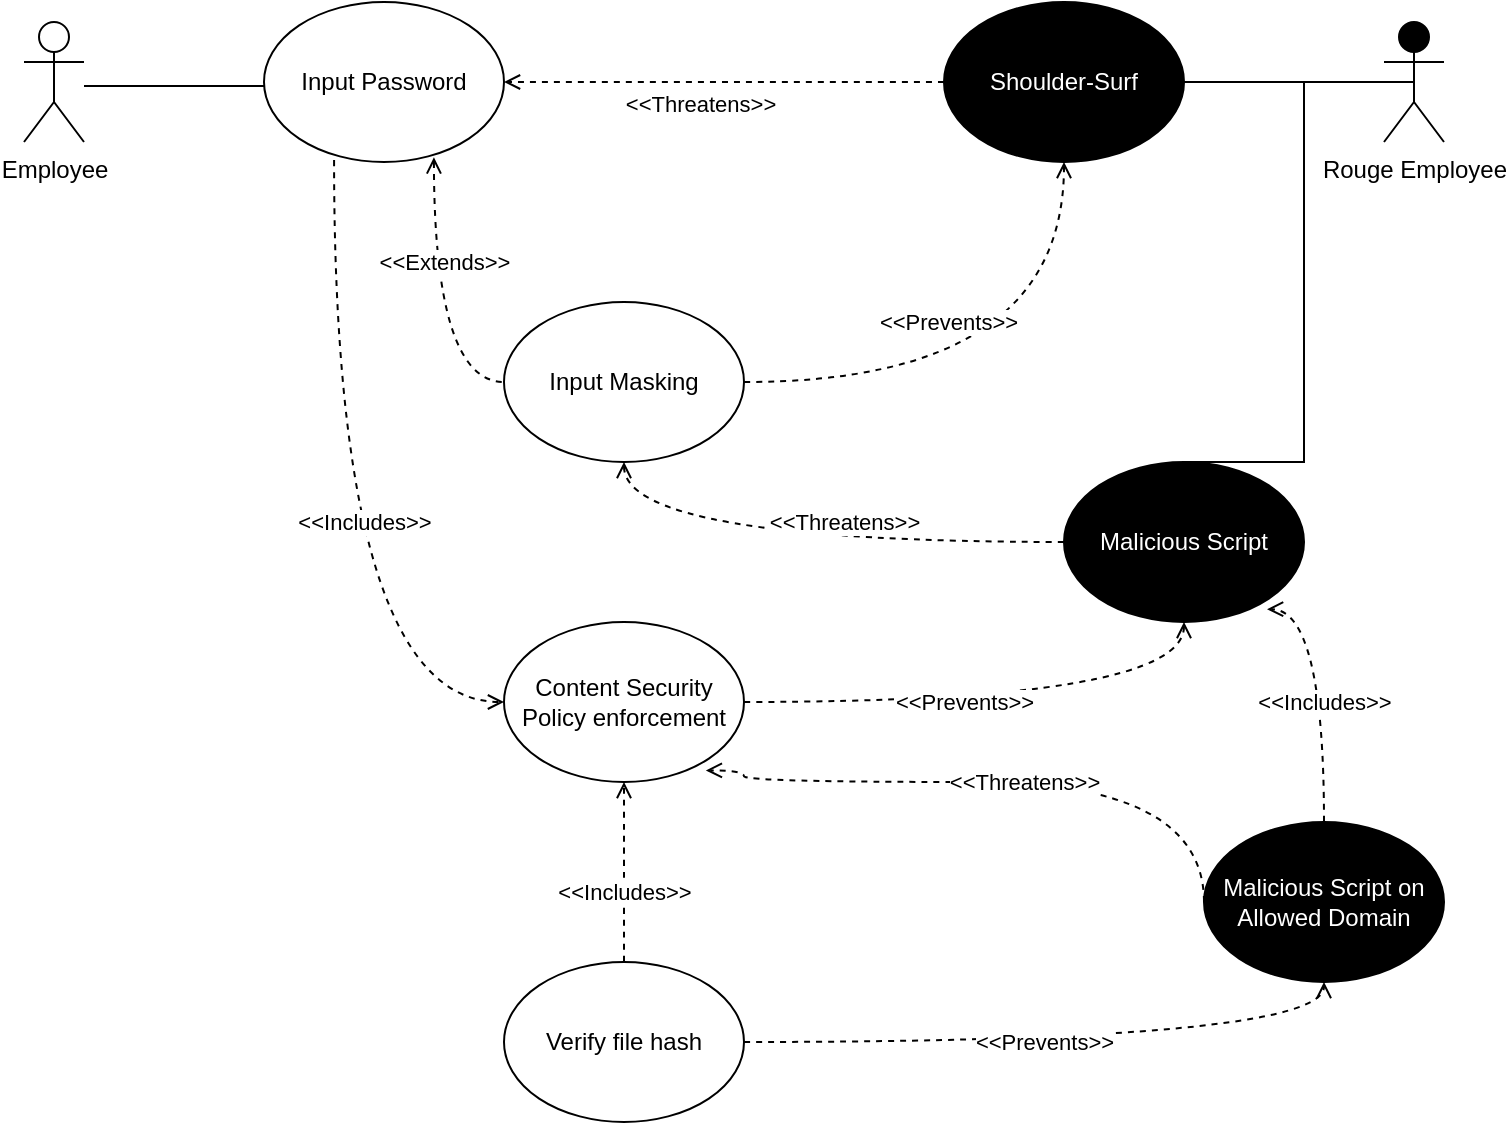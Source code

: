 <mxfile version="28.2.4">
  <diagram name="Page-1" id="rfvgk1_Xvf7W-zRy6Osu">
    <mxGraphModel dx="325" dy="554" grid="1" gridSize="10" guides="1" tooltips="1" connect="1" arrows="1" fold="1" page="1" pageScale="1" pageWidth="850" pageHeight="1100" math="0" shadow="0">
      <root>
        <mxCell id="0" />
        <mxCell id="1" parent="0" />
        <mxCell id="4Z2WuEY1jLkkA-Q5fhWf-1" value="Employee" style="shape=umlActor;verticalLabelPosition=bottom;verticalAlign=top;html=1;outlineConnect=0;fillColor=#FFFFFF;" vertex="1" parent="1">
          <mxGeometry x="80" y="180" width="30" height="60" as="geometry" />
        </mxCell>
        <mxCell id="4Z2WuEY1jLkkA-Q5fhWf-2" value="" style="endArrow=none;html=1;" edge="1" parent="1">
          <mxGeometry width="50" height="50" relative="1" as="geometry">
            <mxPoint x="110" y="212" as="sourcePoint" />
            <mxPoint x="200" y="212" as="targetPoint" />
          </mxGeometry>
        </mxCell>
        <mxCell id="4Z2WuEY1jLkkA-Q5fhWf-4" value="Input Password" style="ellipse;whiteSpace=wrap;html=1;fillColor=#FFFFFF;fontColor=light-dark(#000000,#000000);" vertex="1" parent="1">
          <mxGeometry x="200" y="170" width="120" height="80" as="geometry" />
        </mxCell>
        <mxCell id="4Z2WuEY1jLkkA-Q5fhWf-5" value="Input Masking" style="ellipse;whiteSpace=wrap;html=1;fillColor=#FFFFFF;fontColor=light-dark(#000000,#000000);" vertex="1" parent="1">
          <mxGeometry x="320" y="320" width="120" height="80" as="geometry" />
        </mxCell>
        <mxCell id="4Z2WuEY1jLkkA-Q5fhWf-6" value="" style="endArrow=none;dashed=1;html=1;entryX=0;entryY=0.5;entryDx=0;entryDy=0;edgeStyle=orthogonalEdgeStyle;curved=1;endFill=0;strokeWidth=1;exitX=0.708;exitY=0.971;exitDx=0;exitDy=0;exitPerimeter=0;startArrow=open;startFill=0;" edge="1" parent="1" source="4Z2WuEY1jLkkA-Q5fhWf-4" target="4Z2WuEY1jLkkA-Q5fhWf-5">
          <mxGeometry width="50" height="50" relative="1" as="geometry">
            <mxPoint x="180" y="340" as="sourcePoint" />
            <mxPoint x="170" y="320" as="targetPoint" />
          </mxGeometry>
        </mxCell>
        <mxCell id="4Z2WuEY1jLkkA-Q5fhWf-8" style="edgeStyle=orthogonalEdgeStyle;rounded=0;orthogonalLoop=1;jettySize=auto;html=1;entryX=1;entryY=0.5;entryDx=0;entryDy=0;endArrow=none;endFill=0;" edge="1" parent="1" source="4Z2WuEY1jLkkA-Q5fhWf-9">
          <mxGeometry relative="1" as="geometry">
            <mxPoint x="660" y="210" as="targetPoint" />
          </mxGeometry>
        </mxCell>
        <mxCell id="4Z2WuEY1jLkkA-Q5fhWf-9" value="Rouge Employee" style="shape=umlActor;verticalLabelPosition=bottom;verticalAlign=top;html=1;outlineConnect=0;fillColor=#000000;" vertex="1" parent="1">
          <mxGeometry x="760" y="180" width="30" height="60" as="geometry" />
        </mxCell>
        <mxCell id="4Z2WuEY1jLkkA-Q5fhWf-10" style="edgeStyle=orthogonalEdgeStyle;curved=1;rounded=0;orthogonalLoop=1;jettySize=auto;html=1;entryX=1;entryY=0.5;entryDx=0;entryDy=0;dashed=1;endArrow=open;endFill=0;strokeWidth=1;" edge="1" parent="1" source="4Z2WuEY1jLkkA-Q5fhWf-12">
          <mxGeometry relative="1" as="geometry">
            <mxPoint x="320" y="210" as="targetPoint" />
          </mxGeometry>
        </mxCell>
        <mxCell id="4Z2WuEY1jLkkA-Q5fhWf-11" value="&amp;lt;&amp;lt;Threatens&amp;gt;&amp;gt;" style="edgeLabel;html=1;align=center;verticalAlign=middle;resizable=0;points=[];" vertex="1" connectable="0" parent="4Z2WuEY1jLkkA-Q5fhWf-10">
          <mxGeometry x="0.114" y="1" relative="1" as="geometry">
            <mxPoint y="9" as="offset" />
          </mxGeometry>
        </mxCell>
        <mxCell id="4Z2WuEY1jLkkA-Q5fhWf-12" value="Shoulder-Surf" style="ellipse;whiteSpace=wrap;html=1;fillColor=#000000;fontColor=#FFFFFF;" vertex="1" parent="1">
          <mxGeometry x="540" y="170" width="120" height="80" as="geometry" />
        </mxCell>
        <mxCell id="4Z2WuEY1jLkkA-Q5fhWf-13" style="edgeStyle=orthogonalEdgeStyle;curved=1;rounded=0;orthogonalLoop=1;jettySize=auto;html=1;dashed=1;endArrow=open;endFill=0;strokeWidth=1;exitX=1;exitY=0.5;exitDx=0;exitDy=0;entryX=0.5;entryY=1;entryDx=0;entryDy=0;" edge="1" parent="1" source="4Z2WuEY1jLkkA-Q5fhWf-5" target="4Z2WuEY1jLkkA-Q5fhWf-12">
          <mxGeometry relative="1" as="geometry">
            <mxPoint x="430" y="280" as="targetPoint" />
            <mxPoint x="440" y="350" as="sourcePoint" />
          </mxGeometry>
        </mxCell>
        <mxCell id="4Z2WuEY1jLkkA-Q5fhWf-14" value="&amp;lt;&amp;lt;Prevents&amp;gt;&amp;gt;" style="edgeLabel;html=1;align=center;verticalAlign=middle;resizable=0;points=[];" vertex="1" connectable="0" parent="4Z2WuEY1jLkkA-Q5fhWf-13">
          <mxGeometry x="-0.229" y="23" relative="1" as="geometry">
            <mxPoint x="-2" y="-7" as="offset" />
          </mxGeometry>
        </mxCell>
        <mxCell id="4Z2WuEY1jLkkA-Q5fhWf-17" value="Malicious Script" style="ellipse;whiteSpace=wrap;html=1;fillColor=#000000;fontColor=#FFFFFF;" vertex="1" parent="1">
          <mxGeometry x="600" y="400" width="120" height="80" as="geometry" />
        </mxCell>
        <mxCell id="4Z2WuEY1jLkkA-Q5fhWf-18" style="edgeStyle=orthogonalEdgeStyle;rounded=0;orthogonalLoop=1;jettySize=auto;html=1;endArrow=none;endFill=0;exitX=0.5;exitY=0.5;exitDx=0;exitDy=0;exitPerimeter=0;entryX=0.5;entryY=0;entryDx=0;entryDy=0;" edge="1" parent="1">
          <mxGeometry relative="1" as="geometry">
            <mxPoint x="660" y="400" as="targetPoint" />
            <mxPoint x="775" y="210" as="sourcePoint" />
            <Array as="points">
              <mxPoint x="720" y="210" />
              <mxPoint x="720" y="400" />
            </Array>
          </mxGeometry>
        </mxCell>
        <mxCell id="4Z2WuEY1jLkkA-Q5fhWf-19" style="edgeStyle=orthogonalEdgeStyle;curved=1;rounded=0;orthogonalLoop=1;jettySize=auto;html=1;dashed=1;endArrow=open;endFill=0;strokeWidth=1;exitX=0;exitY=0.5;exitDx=0;exitDy=0;entryX=0.5;entryY=1;entryDx=0;entryDy=0;" edge="1" parent="1" source="4Z2WuEY1jLkkA-Q5fhWf-17" target="4Z2WuEY1jLkkA-Q5fhWf-5">
          <mxGeometry relative="1" as="geometry">
            <mxPoint x="450" y="510" as="targetPoint" />
            <mxPoint x="670" y="510" as="sourcePoint" />
            <Array as="points">
              <mxPoint x="380" y="440" />
            </Array>
          </mxGeometry>
        </mxCell>
        <mxCell id="4Z2WuEY1jLkkA-Q5fhWf-20" value="&amp;lt;&amp;lt;Threatens&amp;gt;&amp;gt;" style="edgeLabel;html=1;align=center;verticalAlign=middle;resizable=0;points=[];" vertex="1" connectable="0" parent="4Z2WuEY1jLkkA-Q5fhWf-19">
          <mxGeometry x="0.114" y="1" relative="1" as="geometry">
            <mxPoint x="35" y="-11" as="offset" />
          </mxGeometry>
        </mxCell>
        <mxCell id="4Z2WuEY1jLkkA-Q5fhWf-21" value="Content Security Policy enforcement" style="ellipse;whiteSpace=wrap;html=1;fillColor=#FFFFFF;fontColor=light-dark(#000000,#000000);" vertex="1" parent="1">
          <mxGeometry x="320" y="480" width="120" height="80" as="geometry" />
        </mxCell>
        <mxCell id="4Z2WuEY1jLkkA-Q5fhWf-22" value="" style="endArrow=open;dashed=1;html=1;entryX=0;entryY=0.5;entryDx=0;entryDy=0;edgeStyle=orthogonalEdgeStyle;curved=1;endFill=0;strokeWidth=1;exitX=0.292;exitY=0.988;exitDx=0;exitDy=0;exitPerimeter=0;" edge="1" parent="1" source="4Z2WuEY1jLkkA-Q5fhWf-4" target="4Z2WuEY1jLkkA-Q5fhWf-21">
          <mxGeometry width="50" height="50" relative="1" as="geometry">
            <mxPoint x="150" y="380" as="sourcePoint" />
            <mxPoint x="185" y="492" as="targetPoint" />
          </mxGeometry>
        </mxCell>
        <mxCell id="4Z2WuEY1jLkkA-Q5fhWf-23" value="&amp;lt;&amp;lt;Includes&amp;gt;&amp;gt;" style="edgeLabel;html=1;align=center;verticalAlign=middle;resizable=0;points=[];" vertex="1" connectable="0" parent="1">
          <mxGeometry x="250" y="430" as="geometry" />
        </mxCell>
        <mxCell id="4Z2WuEY1jLkkA-Q5fhWf-24" value="&amp;lt;&amp;lt;Extends&amp;gt;&amp;gt;" style="edgeLabel;html=1;align=center;verticalAlign=middle;resizable=0;points=[];" vertex="1" connectable="0" parent="1">
          <mxGeometry x="290" y="300" as="geometry" />
        </mxCell>
        <mxCell id="4Z2WuEY1jLkkA-Q5fhWf-26" style="edgeStyle=orthogonalEdgeStyle;curved=1;rounded=0;orthogonalLoop=1;jettySize=auto;html=1;dashed=1;endArrow=open;endFill=0;strokeWidth=1;exitX=1;exitY=0.5;exitDx=0;exitDy=0;entryX=0.5;entryY=1;entryDx=0;entryDy=0;" edge="1" parent="1" source="4Z2WuEY1jLkkA-Q5fhWf-21" target="4Z2WuEY1jLkkA-Q5fhWf-17">
          <mxGeometry relative="1" as="geometry">
            <mxPoint x="710" y="400" as="targetPoint" />
            <mxPoint x="550" y="510" as="sourcePoint" />
          </mxGeometry>
        </mxCell>
        <mxCell id="4Z2WuEY1jLkkA-Q5fhWf-27" value="&amp;lt;&amp;lt;Prevents&amp;gt;&amp;gt;" style="edgeLabel;html=1;align=center;verticalAlign=middle;resizable=0;points=[];" vertex="1" connectable="0" parent="4Z2WuEY1jLkkA-Q5fhWf-26">
          <mxGeometry x="-0.229" y="23" relative="1" as="geometry">
            <mxPoint x="10" y="23" as="offset" />
          </mxGeometry>
        </mxCell>
        <mxCell id="4Z2WuEY1jLkkA-Q5fhWf-28" value="Malicious Script on Allowed Domain" style="ellipse;whiteSpace=wrap;html=1;fillColor=#000000;fontColor=#FFFFFF;" vertex="1" parent="1">
          <mxGeometry x="670" y="580" width="120" height="80" as="geometry" />
        </mxCell>
        <mxCell id="4Z2WuEY1jLkkA-Q5fhWf-29" style="edgeStyle=orthogonalEdgeStyle;curved=1;rounded=0;orthogonalLoop=1;jettySize=auto;html=1;dashed=1;endArrow=open;endFill=0;strokeWidth=1;exitX=0.5;exitY=0;exitDx=0;exitDy=0;entryX=0.846;entryY=0.92;entryDx=0;entryDy=0;entryPerimeter=0;" edge="1" parent="1" source="4Z2WuEY1jLkkA-Q5fhWf-28" target="4Z2WuEY1jLkkA-Q5fhWf-17">
          <mxGeometry relative="1" as="geometry">
            <mxPoint x="550" y="490" as="targetPoint" />
            <mxPoint x="770" y="530" as="sourcePoint" />
            <Array as="points">
              <mxPoint x="730" y="474" />
            </Array>
          </mxGeometry>
        </mxCell>
        <mxCell id="4Z2WuEY1jLkkA-Q5fhWf-30" value="&amp;lt;&amp;lt;Includes&amp;gt;&amp;gt;" style="edgeLabel;html=1;align=center;verticalAlign=middle;resizable=0;points=[];" vertex="1" connectable="0" parent="4Z2WuEY1jLkkA-Q5fhWf-29">
          <mxGeometry x="0.114" y="1" relative="1" as="geometry">
            <mxPoint x="1" y="15" as="offset" />
          </mxGeometry>
        </mxCell>
        <mxCell id="4Z2WuEY1jLkkA-Q5fhWf-31" style="edgeStyle=orthogonalEdgeStyle;curved=1;rounded=0;orthogonalLoop=1;jettySize=auto;html=1;dashed=1;endArrow=open;endFill=0;strokeWidth=1;exitX=0;exitY=0.5;exitDx=0;exitDy=0;entryX=0.841;entryY=0.928;entryDx=0;entryDy=0;entryPerimeter=0;" edge="1" parent="1" source="4Z2WuEY1jLkkA-Q5fhWf-28" target="4Z2WuEY1jLkkA-Q5fhWf-21">
          <mxGeometry relative="1" as="geometry">
            <mxPoint x="440" y="610" as="targetPoint" />
            <mxPoint x="660" y="650" as="sourcePoint" />
            <Array as="points">
              <mxPoint x="670" y="560" />
              <mxPoint x="440" y="560" />
              <mxPoint x="440" y="554" />
            </Array>
          </mxGeometry>
        </mxCell>
        <mxCell id="4Z2WuEY1jLkkA-Q5fhWf-32" value="&amp;lt;&amp;lt;Threatens&amp;gt;&amp;gt;" style="edgeLabel;html=1;align=center;verticalAlign=middle;resizable=0;points=[];" vertex="1" connectable="0" parent="4Z2WuEY1jLkkA-Q5fhWf-31">
          <mxGeometry x="0.114" y="1" relative="1" as="geometry">
            <mxPoint x="25" y="-1" as="offset" />
          </mxGeometry>
        </mxCell>
        <mxCell id="4Z2WuEY1jLkkA-Q5fhWf-33" value="Verify file hash" style="ellipse;whiteSpace=wrap;html=1;fillColor=#FFFFFF;fontColor=light-dark(#000000,#000000);" vertex="1" parent="1">
          <mxGeometry x="320" y="650" width="120" height="80" as="geometry" />
        </mxCell>
        <mxCell id="4Z2WuEY1jLkkA-Q5fhWf-35" style="edgeStyle=orthogonalEdgeStyle;curved=1;rounded=0;orthogonalLoop=1;jettySize=auto;html=1;dashed=1;endArrow=open;endFill=0;strokeWidth=1;exitX=0.5;exitY=0;exitDx=0;exitDy=0;entryX=0.5;entryY=1;entryDx=0;entryDy=0;" edge="1" parent="1" source="4Z2WuEY1jLkkA-Q5fhWf-33" target="4Z2WuEY1jLkkA-Q5fhWf-21">
          <mxGeometry relative="1" as="geometry">
            <mxPoint x="260" y="530" as="targetPoint" />
            <mxPoint x="288" y="636" as="sourcePoint" />
            <Array as="points">
              <mxPoint x="380" y="600" />
              <mxPoint x="380" y="600" />
            </Array>
          </mxGeometry>
        </mxCell>
        <mxCell id="4Z2WuEY1jLkkA-Q5fhWf-36" value="&amp;lt;&amp;lt;Includes&amp;gt;&amp;gt;" style="edgeLabel;html=1;align=center;verticalAlign=middle;resizable=0;points=[];" vertex="1" connectable="0" parent="4Z2WuEY1jLkkA-Q5fhWf-35">
          <mxGeometry x="0.114" y="1" relative="1" as="geometry">
            <mxPoint x="1" y="15" as="offset" />
          </mxGeometry>
        </mxCell>
        <mxCell id="4Z2WuEY1jLkkA-Q5fhWf-37" style="edgeStyle=orthogonalEdgeStyle;curved=1;rounded=0;orthogonalLoop=1;jettySize=auto;html=1;dashed=1;endArrow=open;endFill=0;strokeWidth=1;exitX=1;exitY=0.5;exitDx=0;exitDy=0;entryX=0.5;entryY=1;entryDx=0;entryDy=0;" edge="1" parent="1" source="4Z2WuEY1jLkkA-Q5fhWf-33" target="4Z2WuEY1jLkkA-Q5fhWf-28">
          <mxGeometry relative="1" as="geometry">
            <mxPoint x="620" y="600" as="targetPoint" />
            <mxPoint x="460" y="710" as="sourcePoint" />
          </mxGeometry>
        </mxCell>
        <mxCell id="4Z2WuEY1jLkkA-Q5fhWf-38" value="&amp;lt;&amp;lt;Prevents&amp;gt;&amp;gt;" style="edgeLabel;html=1;align=center;verticalAlign=middle;resizable=0;points=[];" vertex="1" connectable="0" parent="4Z2WuEY1jLkkA-Q5fhWf-37">
          <mxGeometry x="-0.229" y="23" relative="1" as="geometry">
            <mxPoint x="26" y="23" as="offset" />
          </mxGeometry>
        </mxCell>
      </root>
    </mxGraphModel>
  </diagram>
</mxfile>

